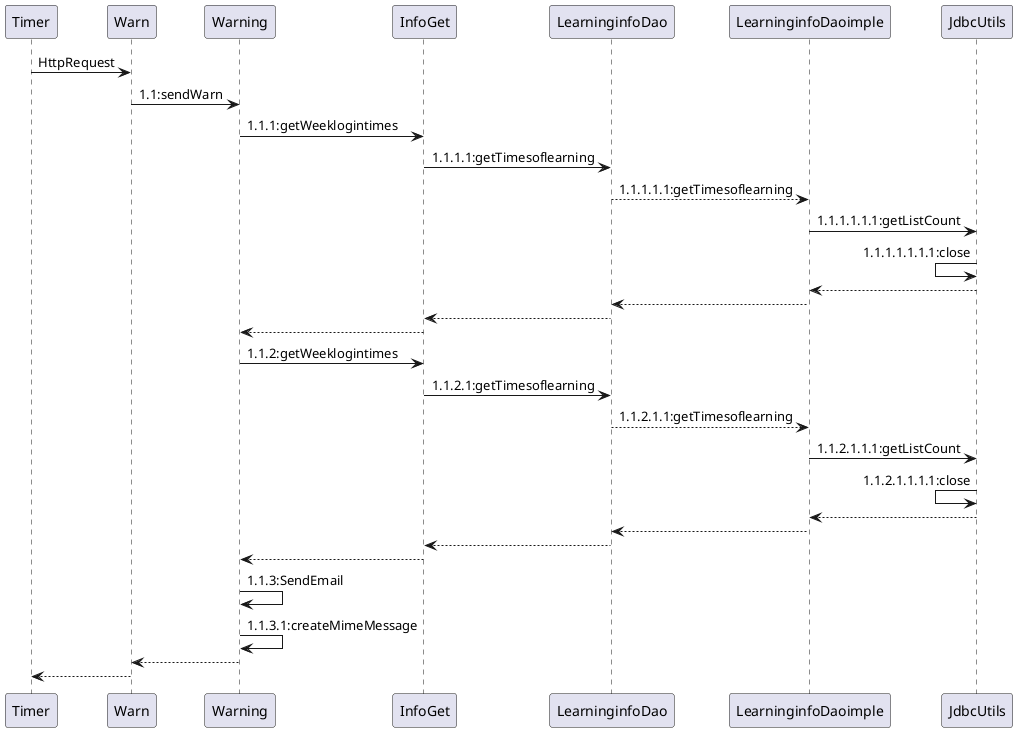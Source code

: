 @startuml
Timer -> Warn: HttpRequest
Warn -> Warning: 1.1:sendWarn
Warning->InfoGet: 1.1.1:getWeeklogintimes
InfoGet->LearninginfoDao:1.1.1.1:getTimesoflearning
LearninginfoDao-->LearninginfoDaoimple:1.1.1.1.1:getTimesoflearning
LearninginfoDaoimple->JdbcUtils:1.1.1.1.1.1:getListCount
JdbcUtils<-JdbcUtils:1.1.1.1.1.1.1:close
LearninginfoDaoimple<--JdbcUtils
LearninginfoDao<--LearninginfoDaoimple
InfoGet<--LearninginfoDao
Warning<--InfoGet

Warning->InfoGet: 1.1.2:getWeeklogintimes
InfoGet->LearninginfoDao:1.1.2.1:getTimesoflearning
LearninginfoDao-->LearninginfoDaoimple:1.1.2.1.1:getTimesoflearning
LearninginfoDaoimple->JdbcUtils:1.1.2.1.1.1:getListCount
JdbcUtils<-JdbcUtils:1.1.2.1.1.1.1:close
LearninginfoDaoimple<--JdbcUtils
LearninginfoDao<--LearninginfoDaoimple
InfoGet<--LearninginfoDao
Warning<--InfoGet

Warning->Warning:1.1.3:SendEmail
Warning->Warning:1.1.3.1:createMimeMessage
Warn<--Warning
Timer<--Warn
@enduml